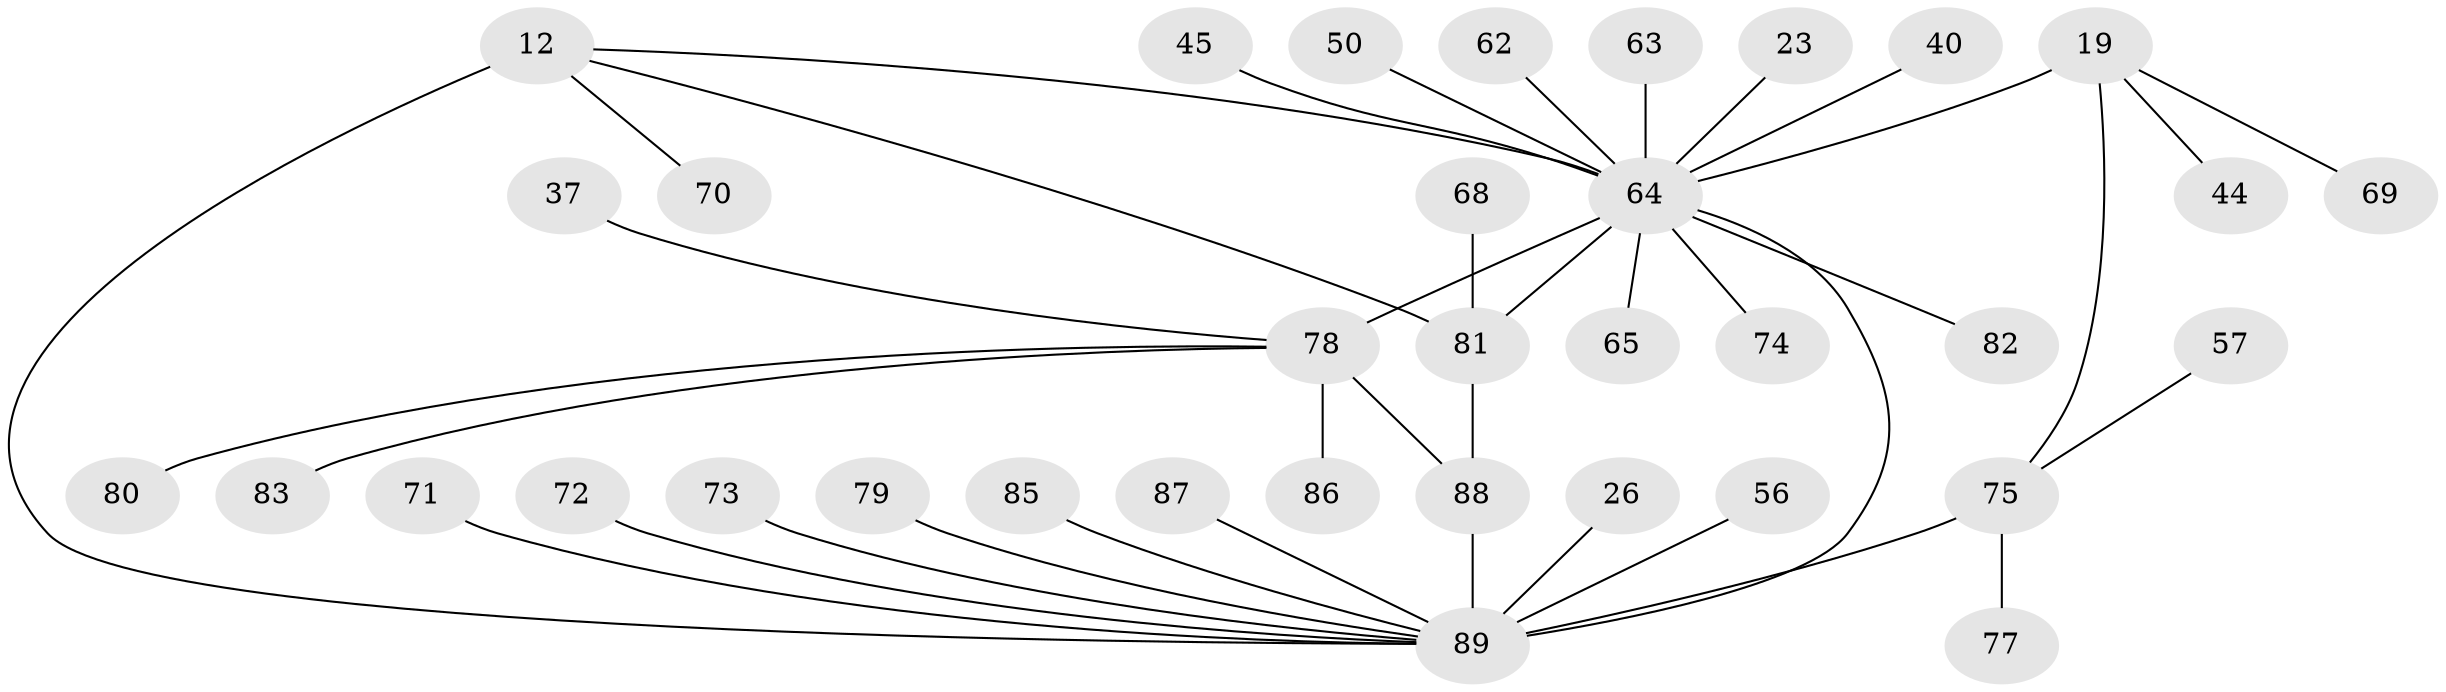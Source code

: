 // original degree distribution, {9: 0.02247191011235955, 5: 0.033707865168539325, 6: 0.056179775280898875, 11: 0.011235955056179775, 14: 0.011235955056179775, 8: 0.056179775280898875, 4: 0.033707865168539325, 7: 0.011235955056179775, 3: 0.02247191011235955, 2: 0.14606741573033707, 1: 0.5955056179775281}
// Generated by graph-tools (version 1.1) at 2025/58/03/04/25 21:58:21]
// undirected, 35 vertices, 39 edges
graph export_dot {
graph [start="1"]
  node [color=gray90,style=filled];
  12 [super="+11"];
  19 [super="+18"];
  23;
  26;
  37;
  40;
  44;
  45;
  50;
  56 [super="+46"];
  57;
  62;
  63;
  64 [super="+22+20+60+24+14"];
  65;
  68;
  69;
  70;
  71;
  72;
  73;
  74;
  75 [super="+43"];
  77;
  78 [super="+76+16+27+36"];
  79;
  80;
  81 [super="+39+41+59"];
  82;
  83;
  85;
  86;
  87;
  88 [super="+52+61"];
  89 [super="+67+84+53"];
  12 -- 70;
  12 -- 89 [weight=4];
  12 -- 64;
  12 -- 81 [weight=2];
  19 -- 44;
  19 -- 69;
  19 -- 64 [weight=4];
  19 -- 75;
  23 -- 64;
  26 -- 89;
  37 -- 78;
  40 -- 64;
  45 -- 64;
  50 -- 64;
  56 -- 89;
  57 -- 75;
  62 -- 64;
  63 -- 64;
  64 -- 74;
  64 -- 78 [weight=6];
  64 -- 65;
  64 -- 82;
  64 -- 89 [weight=4];
  64 -- 81;
  68 -- 81;
  71 -- 89;
  72 -- 89;
  73 -- 89;
  75 -- 89 [weight=4];
  75 -- 77;
  78 -- 80;
  78 -- 83;
  78 -- 86;
  78 -- 88;
  79 -- 89;
  81 -- 88 [weight=3];
  85 -- 89;
  87 -- 89;
  88 -- 89 [weight=2];
}
